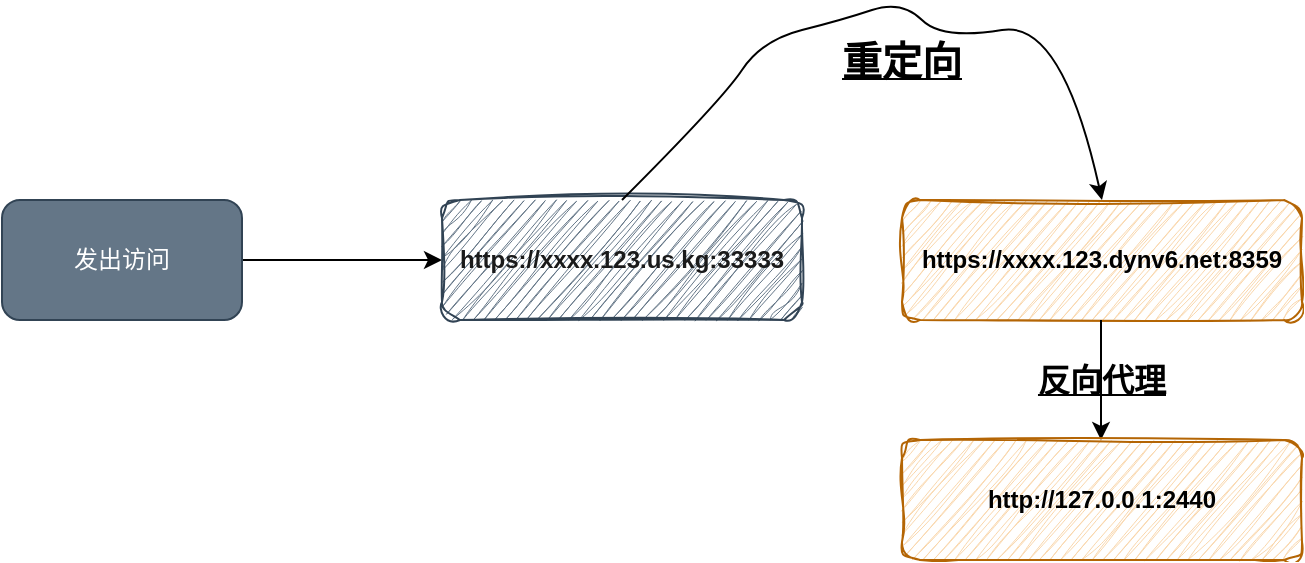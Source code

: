<mxfile version="24.4.13" type="github">
  <diagram name="Page-1" id="c7558073-3199-34d8-9f00-42111426c3f3">
    <mxGraphModel dx="1434" dy="738" grid="1" gridSize="10" guides="1" tooltips="1" connect="1" arrows="1" fold="1" page="0" pageScale="1" pageWidth="826" pageHeight="1169" background="none" math="0" shadow="0">
      <root>
        <mxCell id="0" />
        <mxCell id="1" parent="0" />
        <mxCell id="uOPIbgVp8fAWNKFELk3y-98" value="" style="edgeStyle=orthogonalEdgeStyle;rounded=0;orthogonalLoop=1;jettySize=auto;html=1;" edge="1" parent="1" source="uOPIbgVp8fAWNKFELk3y-96" target="uOPIbgVp8fAWNKFELk3y-97">
          <mxGeometry relative="1" as="geometry" />
        </mxCell>
        <mxCell id="uOPIbgVp8fAWNKFELk3y-96" value="发出访问" style="rounded=1;whiteSpace=wrap;html=1;fillColor=#647687;strokeColor=#314354;fontColor=#ffffff;" vertex="1" parent="1">
          <mxGeometry x="170" y="290" width="120" height="60" as="geometry" />
        </mxCell>
        <mxCell id="uOPIbgVp8fAWNKFELk3y-97" value="&lt;font color=&quot;#1a1a1a&quot;&gt;&lt;b&gt;https://xxxx.123.us.kg:33333&lt;/b&gt;&lt;/font&gt;" style="whiteSpace=wrap;html=1;rounded=1;glass=0;sketch=1;curveFitting=1;jiggle=2;fillColor=#647687;fontColor=#ffffff;strokeColor=#314354;" vertex="1" parent="1">
          <mxGeometry x="390" y="290" width="180" height="60" as="geometry" />
        </mxCell>
        <mxCell id="uOPIbgVp8fAWNKFELk3y-99" value="" style="curved=1;endArrow=classic;html=1;rounded=0;exitX=0.5;exitY=0;exitDx=0;exitDy=0;entryX=0.5;entryY=0;entryDx=0;entryDy=0;" edge="1" parent="1" source="uOPIbgVp8fAWNKFELk3y-97" target="uOPIbgVp8fAWNKFELk3y-100">
          <mxGeometry width="50" height="50" relative="1" as="geometry">
            <mxPoint x="390" y="400" as="sourcePoint" />
            <mxPoint x="710" y="280" as="targetPoint" />
            <Array as="points">
              <mxPoint x="530" y="240" />
              <mxPoint x="550" y="210" />
              <mxPoint x="590" y="200" />
              <mxPoint x="620" y="190" />
              <mxPoint x="640" y="210" />
              <mxPoint x="700" y="200" />
            </Array>
          </mxGeometry>
        </mxCell>
        <mxCell id="uOPIbgVp8fAWNKFELk3y-100" value="&lt;b&gt;https://xxxx.123.dynv6.net:8359&lt;/b&gt;" style="whiteSpace=wrap;html=1;rounded=1;glass=0;sketch=1;curveFitting=1;jiggle=2;fillColor=#fad7ac;strokeColor=#b46504;" vertex="1" parent="1">
          <mxGeometry x="620" y="290" width="200" height="60" as="geometry" />
        </mxCell>
        <mxCell id="uOPIbgVp8fAWNKFELk3y-101" value="&lt;b&gt;&lt;u&gt;&lt;font style=&quot;font-size: 20px;&quot;&gt;重定向&lt;/font&gt;&lt;/u&gt;&lt;/b&gt;" style="whiteSpace=wrap;html=1;fillColor=none;strokeColor=none;" vertex="1" parent="1">
          <mxGeometry x="560" y="190" width="120" height="60" as="geometry" />
        </mxCell>
        <mxCell id="uOPIbgVp8fAWNKFELk3y-105" value="" style="endArrow=classic;html=1;rounded=0;" edge="1" parent="1">
          <mxGeometry width="50" height="50" relative="1" as="geometry">
            <mxPoint x="719.5" y="350" as="sourcePoint" />
            <mxPoint x="719.5" y="410" as="targetPoint" />
          </mxGeometry>
        </mxCell>
        <mxCell id="uOPIbgVp8fAWNKFELk3y-106" value="&lt;b&gt;http://127.0.0.1:2440&lt;/b&gt;" style="whiteSpace=wrap;html=1;rounded=1;glass=0;sketch=1;curveFitting=1;jiggle=2;fillColor=#fad7ac;strokeColor=#b46504;" vertex="1" parent="1">
          <mxGeometry x="620" y="410" width="200" height="60" as="geometry" />
        </mxCell>
        <mxCell id="uOPIbgVp8fAWNKFELk3y-107" value="&lt;b&gt;&lt;u&gt;&lt;font style=&quot;font-size: 16px;&quot;&gt;反向代理&lt;/font&gt;&lt;/u&gt;&lt;/b&gt;" style="whiteSpace=wrap;html=1;fillColor=none;strokeColor=none;" vertex="1" parent="1">
          <mxGeometry x="660" y="350" width="120" height="60" as="geometry" />
        </mxCell>
      </root>
    </mxGraphModel>
  </diagram>
</mxfile>
